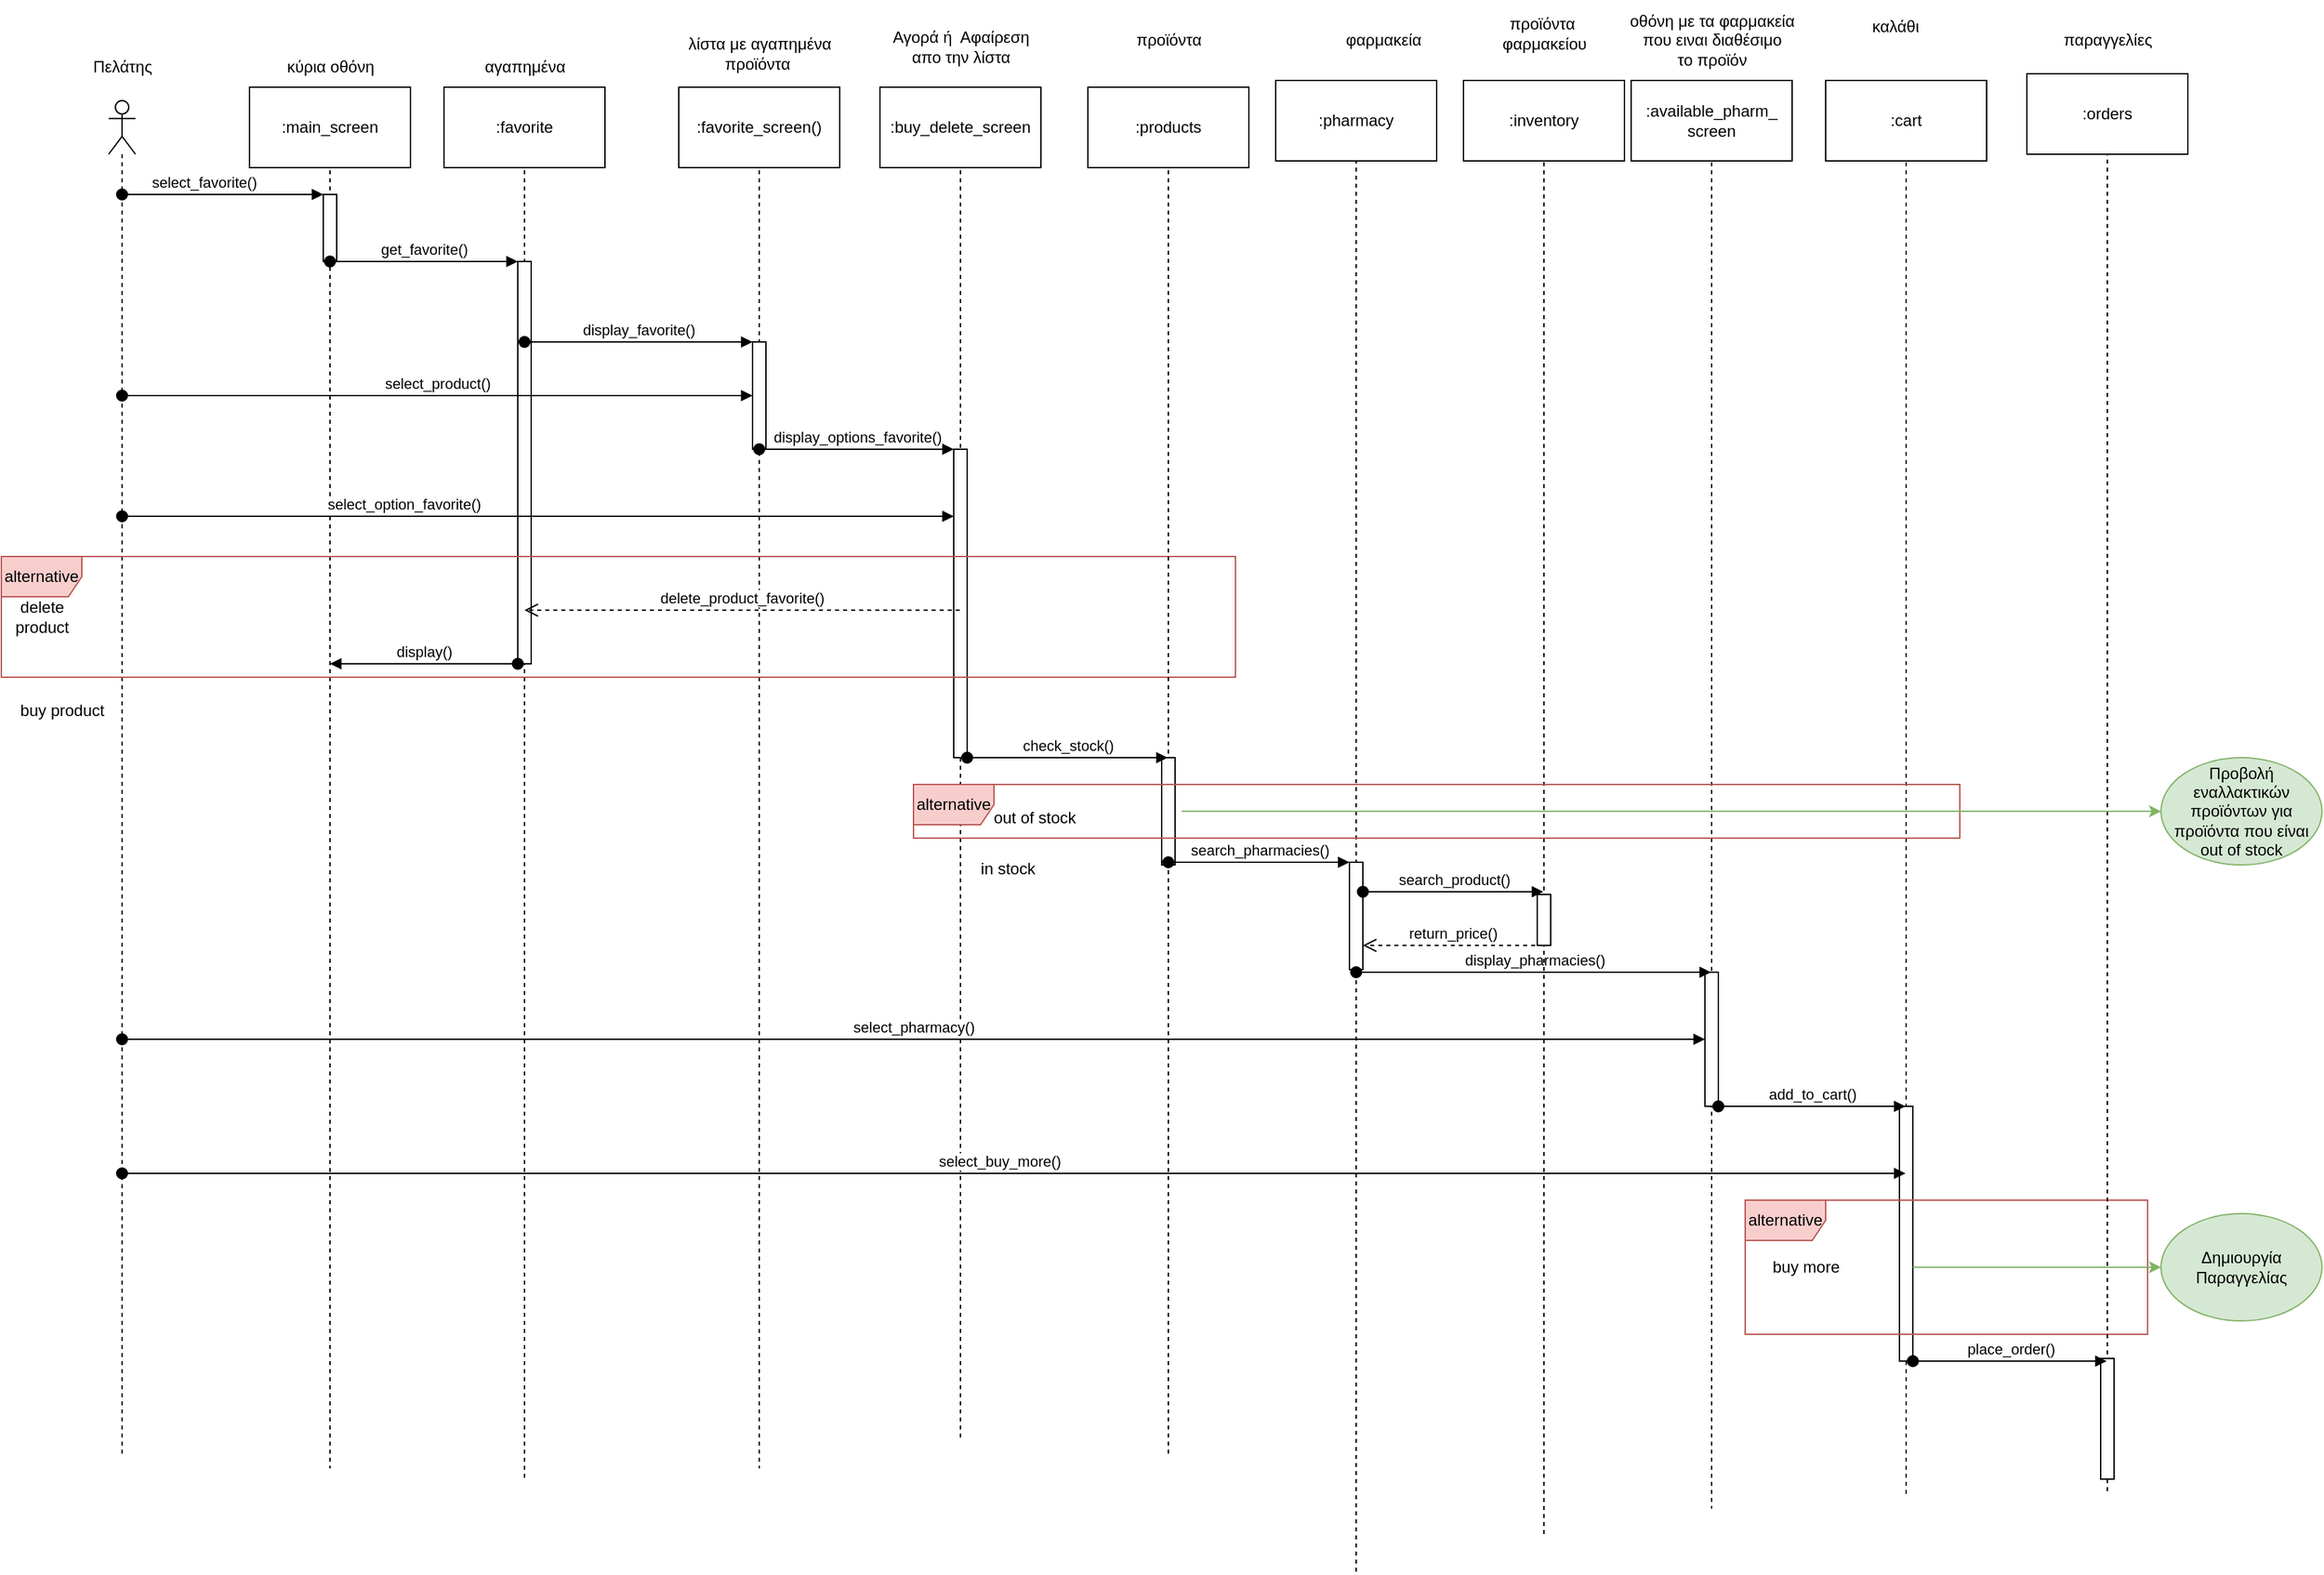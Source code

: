 <mxfile version="21.2.1" type="device">
  <diagram name="Page-1" id="ulki-N4J8WldrZATpQrh">
    <mxGraphModel dx="521" dy="613" grid="1" gridSize="10" guides="1" tooltips="1" connect="1" arrows="1" fold="1" page="1" pageScale="1" pageWidth="850" pageHeight="1100" math="0" shadow="0">
      <root>
        <mxCell id="0" />
        <mxCell id="1" parent="0" />
        <mxCell id="xNq4Y7TESOwuwN4H6xTc-1" value="" style="shape=umlLifeline;perimeter=lifelinePerimeter;whiteSpace=wrap;html=1;container=1;dropTarget=0;collapsible=0;recursiveResize=0;outlineConnect=0;portConstraint=eastwest;newEdgeStyle={&quot;edgeStyle&quot;:&quot;elbowEdgeStyle&quot;,&quot;elbow&quot;:&quot;vertical&quot;,&quot;curved&quot;:0,&quot;rounded&quot;:0};participant=umlActor;" parent="1" vertex="1">
          <mxGeometry x="80" y="110" width="20" height="1010" as="geometry" />
        </mxCell>
        <mxCell id="xNq4Y7TESOwuwN4H6xTc-2" value="Πελάτης" style="text;html=1;align=center;verticalAlign=middle;resizable=0;points=[];autosize=1;strokeColor=none;fillColor=none;" parent="1" vertex="1">
          <mxGeometry x="55" y="70" width="70" height="30" as="geometry" />
        </mxCell>
        <mxCell id="xNq4Y7TESOwuwN4H6xTc-3" value="" style="shape=umlLifeline;perimeter=lifelinePerimeter;whiteSpace=wrap;html=1;container=1;dropTarget=0;collapsible=0;recursiveResize=0;outlineConnect=0;portConstraint=eastwest;newEdgeStyle={&quot;edgeStyle&quot;:&quot;elbowEdgeStyle&quot;,&quot;elbow&quot;:&quot;vertical&quot;,&quot;curved&quot;:0,&quot;rounded&quot;:0};participant=umlBoundary;" parent="1" vertex="1">
          <mxGeometry x="220" y="110" width="50" height="1020" as="geometry" />
        </mxCell>
        <mxCell id="xNq4Y7TESOwuwN4H6xTc-7" value="" style="html=1;points=[];perimeter=orthogonalPerimeter;outlineConnect=0;targetShapes=umlLifeline;portConstraint=eastwest;newEdgeStyle={&quot;edgeStyle&quot;:&quot;elbowEdgeStyle&quot;,&quot;elbow&quot;:&quot;vertical&quot;,&quot;curved&quot;:0,&quot;rounded&quot;:0};" parent="xNq4Y7TESOwuwN4H6xTc-3" vertex="1">
          <mxGeometry x="20" y="70" width="10" height="50" as="geometry" />
        </mxCell>
        <mxCell id="xNq4Y7TESOwuwN4H6xTc-4" value="κύρια οθόνη" style="text;html=1;align=center;verticalAlign=middle;resizable=0;points=[];autosize=1;strokeColor=none;fillColor=none;" parent="1" vertex="1">
          <mxGeometry x="200" y="70" width="90" height="30" as="geometry" />
        </mxCell>
        <mxCell id="xNq4Y7TESOwuwN4H6xTc-5" value="" style="shape=umlLifeline;perimeter=lifelinePerimeter;whiteSpace=wrap;html=1;container=1;dropTarget=0;collapsible=0;recursiveResize=0;outlineConnect=0;portConstraint=eastwest;newEdgeStyle={&quot;edgeStyle&quot;:&quot;elbowEdgeStyle&quot;,&quot;elbow&quot;:&quot;vertical&quot;,&quot;curved&quot;:0,&quot;rounded&quot;:0};participant=umlEntity;" parent="1" vertex="1">
          <mxGeometry x="370" y="110" width="40" height="1030" as="geometry" />
        </mxCell>
        <mxCell id="xNq4Y7TESOwuwN4H6xTc-9" value="" style="html=1;points=[];perimeter=orthogonalPerimeter;outlineConnect=0;targetShapes=umlLifeline;portConstraint=eastwest;newEdgeStyle={&quot;edgeStyle&quot;:&quot;elbowEdgeStyle&quot;,&quot;elbow&quot;:&quot;vertical&quot;,&quot;curved&quot;:0,&quot;rounded&quot;:0};" parent="xNq4Y7TESOwuwN4H6xTc-5" vertex="1">
          <mxGeometry x="15" y="120" width="10" height="300" as="geometry" />
        </mxCell>
        <mxCell id="xNq4Y7TESOwuwN4H6xTc-6" value="αγαπημένα" style="text;html=1;align=center;verticalAlign=middle;resizable=0;points=[];autosize=1;strokeColor=none;fillColor=none;" parent="1" vertex="1">
          <mxGeometry x="350" y="70" width="80" height="30" as="geometry" />
        </mxCell>
        <mxCell id="xNq4Y7TESOwuwN4H6xTc-8" value="select_favorite()" style="html=1;verticalAlign=bottom;startArrow=oval;endArrow=block;startSize=8;edgeStyle=elbowEdgeStyle;elbow=vertical;curved=0;rounded=0;" parent="1" source="xNq4Y7TESOwuwN4H6xTc-1" target="xNq4Y7TESOwuwN4H6xTc-7" edge="1">
          <mxGeometry x="-0.196" relative="1" as="geometry">
            <mxPoint x="180" y="180" as="sourcePoint" />
            <Array as="points">
              <mxPoint x="200" y="180" />
            </Array>
            <mxPoint as="offset" />
          </mxGeometry>
        </mxCell>
        <mxCell id="xNq4Y7TESOwuwN4H6xTc-10" value="get_favorite()" style="html=1;verticalAlign=bottom;startArrow=oval;endArrow=block;startSize=8;edgeStyle=elbowEdgeStyle;elbow=vertical;curved=0;rounded=0;" parent="1" source="xNq4Y7TESOwuwN4H6xTc-3" target="xNq4Y7TESOwuwN4H6xTc-9" edge="1">
          <mxGeometry relative="1" as="geometry">
            <mxPoint x="280" y="240" as="sourcePoint" />
            <Array as="points">
              <mxPoint x="290" y="230" />
              <mxPoint x="240" y="230" />
            </Array>
          </mxGeometry>
        </mxCell>
        <mxCell id="xNq4Y7TESOwuwN4H6xTc-11" value="" style="shape=umlLifeline;perimeter=lifelinePerimeter;whiteSpace=wrap;html=1;container=1;dropTarget=0;collapsible=0;recursiveResize=0;outlineConnect=0;portConstraint=eastwest;newEdgeStyle={&quot;edgeStyle&quot;:&quot;elbowEdgeStyle&quot;,&quot;elbow&quot;:&quot;vertical&quot;,&quot;curved&quot;:0,&quot;rounded&quot;:0};participant=umlBoundary;" parent="1" vertex="1">
          <mxGeometry x="540" y="110" width="50" height="1020" as="geometry" />
        </mxCell>
        <mxCell id="xNq4Y7TESOwuwN4H6xTc-13" value="" style="html=1;points=[];perimeter=orthogonalPerimeter;outlineConnect=0;targetShapes=umlLifeline;portConstraint=eastwest;newEdgeStyle={&quot;edgeStyle&quot;:&quot;elbowEdgeStyle&quot;,&quot;elbow&quot;:&quot;vertical&quot;,&quot;curved&quot;:0,&quot;rounded&quot;:0};" parent="xNq4Y7TESOwuwN4H6xTc-11" vertex="1">
          <mxGeometry x="20" y="180" width="10" height="80" as="geometry" />
        </mxCell>
        <mxCell id="xNq4Y7TESOwuwN4H6xTc-12" value="λίστα με αγαπημένα&lt;br style=&quot;border-color: var(--border-color);&quot;&gt;&lt;span style=&quot;border-color: var(--border-color);&quot;&gt;προϊόντα&amp;nbsp;&lt;/span&gt;" style="text;html=1;align=center;verticalAlign=middle;resizable=0;points=[];autosize=1;strokeColor=none;fillColor=none;" parent="1" vertex="1">
          <mxGeometry x="500" y="55" width="130" height="40" as="geometry" />
        </mxCell>
        <mxCell id="xNq4Y7TESOwuwN4H6xTc-14" value="display_favorite()" style="html=1;verticalAlign=bottom;startArrow=oval;endArrow=block;startSize=8;edgeStyle=elbowEdgeStyle;elbow=vertical;curved=0;rounded=0;" parent="1" source="xNq4Y7TESOwuwN4H6xTc-5" target="xNq4Y7TESOwuwN4H6xTc-13" edge="1">
          <mxGeometry relative="1" as="geometry">
            <mxPoint x="500" y="310" as="sourcePoint" />
            <Array as="points">
              <mxPoint x="450" y="290" />
            </Array>
          </mxGeometry>
        </mxCell>
        <mxCell id="xNq4Y7TESOwuwN4H6xTc-15" value="select_product()" style="html=1;verticalAlign=bottom;startArrow=oval;startFill=1;endArrow=block;startSize=8;edgeStyle=elbowEdgeStyle;elbow=vertical;curved=0;rounded=0;" parent="1" source="xNq4Y7TESOwuwN4H6xTc-1" target="xNq4Y7TESOwuwN4H6xTc-13" edge="1">
          <mxGeometry width="60" relative="1" as="geometry">
            <mxPoint x="310" y="340" as="sourcePoint" />
            <mxPoint x="370" y="340" as="targetPoint" />
          </mxGeometry>
        </mxCell>
        <mxCell id="xNq4Y7TESOwuwN4H6xTc-17" value="" style="shape=umlLifeline;perimeter=lifelinePerimeter;whiteSpace=wrap;html=1;container=1;dropTarget=0;collapsible=0;recursiveResize=0;outlineConnect=0;portConstraint=eastwest;newEdgeStyle={&quot;edgeStyle&quot;:&quot;elbowEdgeStyle&quot;,&quot;elbow&quot;:&quot;vertical&quot;,&quot;curved&quot;:0,&quot;rounded&quot;:0};participant=umlBoundary;" parent="1" vertex="1">
          <mxGeometry x="690" y="110" width="50" height="1000" as="geometry" />
        </mxCell>
        <mxCell id="xNq4Y7TESOwuwN4H6xTc-19" value="" style="html=1;points=[];perimeter=orthogonalPerimeter;outlineConnect=0;targetShapes=umlLifeline;portConstraint=eastwest;newEdgeStyle={&quot;edgeStyle&quot;:&quot;elbowEdgeStyle&quot;,&quot;elbow&quot;:&quot;vertical&quot;,&quot;curved&quot;:0,&quot;rounded&quot;:0};" parent="xNq4Y7TESOwuwN4H6xTc-17" vertex="1">
          <mxGeometry x="20" y="260" width="10" height="230" as="geometry" />
        </mxCell>
        <mxCell id="xNq4Y7TESOwuwN4H6xTc-18" value="Αγορά ή&amp;nbsp; Αφαίρεση&lt;br style=&quot;border-color: var(--border-color);&quot;&gt;&lt;span style=&quot;border-color: var(--border-color);&quot;&gt;απο την λίστα&lt;/span&gt;" style="text;html=1;align=center;verticalAlign=middle;resizable=0;points=[];autosize=1;strokeColor=none;fillColor=none;" parent="1" vertex="1">
          <mxGeometry x="650" y="50" width="130" height="40" as="geometry" />
        </mxCell>
        <mxCell id="xNq4Y7TESOwuwN4H6xTc-20" value="display_options_favorite()" style="html=1;verticalAlign=bottom;startArrow=oval;endArrow=block;startSize=8;edgeStyle=elbowEdgeStyle;elbow=vertical;curved=0;rounded=0;" parent="1" source="xNq4Y7TESOwuwN4H6xTc-11" target="xNq4Y7TESOwuwN4H6xTc-19" edge="1">
          <mxGeometry relative="1" as="geometry">
            <mxPoint x="650" y="370" as="sourcePoint" />
            <Array as="points">
              <mxPoint x="600" y="370" />
            </Array>
          </mxGeometry>
        </mxCell>
        <mxCell id="xNq4Y7TESOwuwN4H6xTc-21" value="select_option_favorite()" style="html=1;verticalAlign=bottom;startArrow=oval;startFill=1;endArrow=block;startSize=8;edgeStyle=elbowEdgeStyle;elbow=vertical;curved=0;rounded=0;" parent="1" source="xNq4Y7TESOwuwN4H6xTc-1" target="xNq4Y7TESOwuwN4H6xTc-19" edge="1">
          <mxGeometry x="-0.322" width="60" relative="1" as="geometry">
            <mxPoint x="410" y="430" as="sourcePoint" />
            <mxPoint x="470" y="430" as="targetPoint" />
            <Array as="points">
              <mxPoint x="210" y="420" />
            </Array>
            <mxPoint as="offset" />
          </mxGeometry>
        </mxCell>
        <mxCell id="xNq4Y7TESOwuwN4H6xTc-22" value="alternative" style="shape=umlFrame;whiteSpace=wrap;html=1;pointerEvents=0;fillColor=#f8cecc;strokeColor=#b85450;" parent="1" vertex="1">
          <mxGeometry y="450" width="920" height="90" as="geometry" />
        </mxCell>
        <mxCell id="xNq4Y7TESOwuwN4H6xTc-23" value="delete&lt;br&gt;product" style="text;html=1;align=center;verticalAlign=middle;resizable=0;points=[];autosize=1;strokeColor=none;fillColor=none;" parent="1" vertex="1">
          <mxGeometry y="475" width="60" height="40" as="geometry" />
        </mxCell>
        <mxCell id="xNq4Y7TESOwuwN4H6xTc-24" value="delete_product_favorite()" style="html=1;verticalAlign=bottom;endArrow=open;dashed=1;endSize=8;edgeStyle=elbowEdgeStyle;elbow=vertical;curved=0;rounded=0;" parent="1" source="xNq4Y7TESOwuwN4H6xTc-17" target="xNq4Y7TESOwuwN4H6xTc-5" edge="1">
          <mxGeometry relative="1" as="geometry">
            <mxPoint x="530" y="494.5" as="sourcePoint" />
            <mxPoint x="450" y="494.5" as="targetPoint" />
            <Array as="points">
              <mxPoint x="480" y="490" />
            </Array>
          </mxGeometry>
        </mxCell>
        <mxCell id="xNq4Y7TESOwuwN4H6xTc-29" value="display()" style="html=1;verticalAlign=bottom;startArrow=oval;startFill=1;endArrow=block;startSize=8;edgeStyle=elbowEdgeStyle;elbow=vertical;curved=0;rounded=0;" parent="1" target="xNq4Y7TESOwuwN4H6xTc-3" edge="1">
          <mxGeometry width="60" relative="1" as="geometry">
            <mxPoint x="385" y="530" as="sourcePoint" />
            <mxPoint x="290" y="360" as="targetPoint" />
            <Array as="points">
              <mxPoint x="350" y="530" />
            </Array>
          </mxGeometry>
        </mxCell>
        <mxCell id="xNq4Y7TESOwuwN4H6xTc-30" value="" style="shape=umlLifeline;perimeter=lifelinePerimeter;whiteSpace=wrap;html=1;container=1;dropTarget=0;collapsible=0;recursiveResize=0;outlineConnect=0;portConstraint=eastwest;newEdgeStyle={&quot;edgeStyle&quot;:&quot;elbowEdgeStyle&quot;,&quot;elbow&quot;:&quot;vertical&quot;,&quot;curved&quot;:0,&quot;rounded&quot;:0};participant=umlEntity;" parent="1" vertex="1">
          <mxGeometry x="850" y="110" width="40" height="1010" as="geometry" />
        </mxCell>
        <mxCell id="xNq4Y7TESOwuwN4H6xTc-31" value="" style="html=1;points=[];perimeter=orthogonalPerimeter;outlineConnect=0;targetShapes=umlLifeline;portConstraint=eastwest;newEdgeStyle={&quot;edgeStyle&quot;:&quot;elbowEdgeStyle&quot;,&quot;elbow&quot;:&quot;vertical&quot;,&quot;curved&quot;:0,&quot;rounded&quot;:0};" parent="xNq4Y7TESOwuwN4H6xTc-30" vertex="1">
          <mxGeometry x="15" y="490" width="10" height="80" as="geometry" />
        </mxCell>
        <mxCell id="xNq4Y7TESOwuwN4H6xTc-32" value="check_stock()" style="html=1;verticalAlign=bottom;startArrow=oval;startFill=1;endArrow=block;startSize=8;edgeStyle=elbowEdgeStyle;elbow=vertical;curved=0;rounded=0;" parent="1" target="xNq4Y7TESOwuwN4H6xTc-30" edge="1">
          <mxGeometry width="60" relative="1" as="geometry">
            <mxPoint x="720" y="600" as="sourcePoint" />
            <mxPoint x="800" y="600" as="targetPoint" />
            <Array as="points">
              <mxPoint x="800" y="600" />
            </Array>
          </mxGeometry>
        </mxCell>
        <mxCell id="xNq4Y7TESOwuwN4H6xTc-33" value="προϊόντα" style="text;html=1;align=center;verticalAlign=middle;resizable=0;points=[];autosize=1;strokeColor=none;fillColor=none;" parent="1" vertex="1">
          <mxGeometry x="835" y="50" width="70" height="30" as="geometry" />
        </mxCell>
        <mxCell id="xNq4Y7TESOwuwN4H6xTc-34" value="" style="shape=umlLifeline;perimeter=lifelinePerimeter;whiteSpace=wrap;html=1;container=1;dropTarget=0;collapsible=0;recursiveResize=0;outlineConnect=0;portConstraint=eastwest;newEdgeStyle={&quot;edgeStyle&quot;:&quot;elbowEdgeStyle&quot;,&quot;elbow&quot;:&quot;vertical&quot;,&quot;curved&quot;:0,&quot;rounded&quot;:0};participant=umlEntity;" parent="1" vertex="1">
          <mxGeometry x="990" y="108" width="40" height="1100" as="geometry" />
        </mxCell>
        <mxCell id="xNq4Y7TESOwuwN4H6xTc-36" value="" style="html=1;points=[];perimeter=orthogonalPerimeter;outlineConnect=0;targetShapes=umlLifeline;portConstraint=eastwest;newEdgeStyle={&quot;edgeStyle&quot;:&quot;elbowEdgeStyle&quot;,&quot;elbow&quot;:&quot;vertical&quot;,&quot;curved&quot;:0,&quot;rounded&quot;:0};" parent="xNq4Y7TESOwuwN4H6xTc-34" vertex="1">
          <mxGeometry x="15" y="570" width="10" height="80" as="geometry" />
        </mxCell>
        <mxCell id="xNq4Y7TESOwuwN4H6xTc-35" value="φαρμακεία" style="text;html=1;align=center;verticalAlign=middle;resizable=0;points=[];autosize=1;strokeColor=none;fillColor=none;" parent="1" vertex="1">
          <mxGeometry x="990" y="50" width="80" height="30" as="geometry" />
        </mxCell>
        <mxCell id="xNq4Y7TESOwuwN4H6xTc-37" value="search_pharmacies()" style="html=1;verticalAlign=bottom;startArrow=oval;endArrow=block;startSize=8;edgeStyle=elbowEdgeStyle;elbow=vertical;curved=0;rounded=0;" parent="1" source="xNq4Y7TESOwuwN4H6xTc-30" target="xNq4Y7TESOwuwN4H6xTc-36" edge="1">
          <mxGeometry relative="1" as="geometry">
            <mxPoint x="910" y="680" as="sourcePoint" />
            <Array as="points">
              <mxPoint x="880" y="680" />
            </Array>
          </mxGeometry>
        </mxCell>
        <mxCell id="xNq4Y7TESOwuwN4H6xTc-40" value="" style="shape=umlLifeline;perimeter=lifelinePerimeter;whiteSpace=wrap;html=1;container=1;dropTarget=0;collapsible=0;recursiveResize=0;outlineConnect=0;portConstraint=eastwest;newEdgeStyle={&quot;edgeStyle&quot;:&quot;elbowEdgeStyle&quot;,&quot;elbow&quot;:&quot;vertical&quot;,&quot;curved&quot;:0,&quot;rounded&quot;:0};participant=umlBoundary;" parent="1" vertex="1">
          <mxGeometry x="1250" y="110" width="50" height="1050" as="geometry" />
        </mxCell>
        <mxCell id="xNq4Y7TESOwuwN4H6xTc-43" value="" style="html=1;points=[];perimeter=orthogonalPerimeter;outlineConnect=0;targetShapes=umlLifeline;portConstraint=eastwest;newEdgeStyle={&quot;edgeStyle&quot;:&quot;elbowEdgeStyle&quot;,&quot;elbow&quot;:&quot;vertical&quot;,&quot;curved&quot;:0,&quot;rounded&quot;:0};" parent="xNq4Y7TESOwuwN4H6xTc-40" vertex="1">
          <mxGeometry x="20" y="650" width="10" height="100" as="geometry" />
        </mxCell>
        <mxCell id="xNq4Y7TESOwuwN4H6xTc-41" value="οθόνη με τα φαρμακεία&lt;br style=&quot;border-color: var(--border-color);&quot;&gt;&lt;span style=&quot;border-color: var(--border-color);&quot;&gt;που ειναι διαθέσιμο&lt;/span&gt;&lt;br style=&quot;border-color: var(--border-color);&quot;&gt;&lt;span style=&quot;border-color: var(--border-color);&quot;&gt;το προϊόν&lt;/span&gt;" style="text;html=1;align=center;verticalAlign=middle;resizable=0;points=[];autosize=1;strokeColor=none;fillColor=none;" parent="1" vertex="1">
          <mxGeometry x="1200" y="35" width="150" height="60" as="geometry" />
        </mxCell>
        <mxCell id="xNq4Y7TESOwuwN4H6xTc-42" value="display_pharmacies()" style="html=1;verticalAlign=bottom;startArrow=oval;startFill=1;endArrow=block;startSize=8;edgeStyle=elbowEdgeStyle;elbow=vertical;curved=0;rounded=0;" parent="1" source="xNq4Y7TESOwuwN4H6xTc-34" target="xNq4Y7TESOwuwN4H6xTc-40" edge="1">
          <mxGeometry width="60" relative="1" as="geometry">
            <mxPoint x="1010" y="760" as="sourcePoint" />
            <mxPoint x="1070" y="760" as="targetPoint" />
            <Array as="points">
              <mxPoint x="1080" y="760" />
            </Array>
          </mxGeometry>
        </mxCell>
        <mxCell id="xNq4Y7TESOwuwN4H6xTc-44" value="select_pharmacy()" style="html=1;verticalAlign=bottom;startArrow=oval;startFill=1;endArrow=block;startSize=8;edgeStyle=elbowEdgeStyle;elbow=vertical;curved=0;rounded=0;" parent="1" source="xNq4Y7TESOwuwN4H6xTc-1" target="xNq4Y7TESOwuwN4H6xTc-43" edge="1">
          <mxGeometry x="-0.001" width="60" relative="1" as="geometry">
            <mxPoint x="100" y="770" as="sourcePoint" />
            <mxPoint x="160" y="770" as="targetPoint" />
            <mxPoint as="offset" />
          </mxGeometry>
        </mxCell>
        <mxCell id="xNq4Y7TESOwuwN4H6xTc-45" value="" style="shape=umlLifeline;perimeter=lifelinePerimeter;whiteSpace=wrap;html=1;container=1;dropTarget=0;collapsible=0;recursiveResize=0;outlineConnect=0;portConstraint=eastwest;newEdgeStyle={&quot;edgeStyle&quot;:&quot;elbowEdgeStyle&quot;,&quot;elbow&quot;:&quot;vertical&quot;,&quot;curved&quot;:0,&quot;rounded&quot;:0};participant=umlEntity;" parent="1" vertex="1">
          <mxGeometry x="1400" y="110" width="40" height="1040" as="geometry" />
        </mxCell>
        <mxCell id="xNq4Y7TESOwuwN4H6xTc-49" value="" style="html=1;points=[];perimeter=orthogonalPerimeter;outlineConnect=0;targetShapes=umlLifeline;portConstraint=eastwest;newEdgeStyle={&quot;edgeStyle&quot;:&quot;elbowEdgeStyle&quot;,&quot;elbow&quot;:&quot;vertical&quot;,&quot;curved&quot;:0,&quot;rounded&quot;:0};" parent="xNq4Y7TESOwuwN4H6xTc-45" vertex="1">
          <mxGeometry x="15" y="750" width="10" height="190" as="geometry" />
        </mxCell>
        <mxCell id="xNq4Y7TESOwuwN4H6xTc-47" value="&amp;nbsp;καλάθι" style="text;html=1;align=center;verticalAlign=middle;resizable=0;points=[];autosize=1;strokeColor=none;fillColor=none;" parent="1" vertex="1">
          <mxGeometry x="1380" y="40" width="60" height="30" as="geometry" />
        </mxCell>
        <mxCell id="xNq4Y7TESOwuwN4H6xTc-48" value="add_to_cart()" style="html=1;verticalAlign=bottom;startArrow=oval;startFill=1;endArrow=block;startSize=8;edgeStyle=elbowEdgeStyle;elbow=vertical;curved=0;rounded=0;" parent="1" source="xNq4Y7TESOwuwN4H6xTc-43" target="xNq4Y7TESOwuwN4H6xTc-45" edge="1">
          <mxGeometry width="60" relative="1" as="geometry">
            <mxPoint x="1180" y="860" as="sourcePoint" />
            <mxPoint x="1240" y="860" as="targetPoint" />
            <Array as="points">
              <mxPoint x="1380" y="860" />
              <mxPoint x="1380" y="870" />
              <mxPoint x="1240" y="860" />
            </Array>
          </mxGeometry>
        </mxCell>
        <mxCell id="xNq4Y7TESOwuwN4H6xTc-50" value="select_buy_more()" style="html=1;verticalAlign=bottom;startArrow=oval;startFill=1;endArrow=block;startSize=8;edgeStyle=elbowEdgeStyle;elbow=vertical;curved=0;rounded=0;" parent="1" source="xNq4Y7TESOwuwN4H6xTc-1" target="xNq4Y7TESOwuwN4H6xTc-45" edge="1">
          <mxGeometry x="-0.016" width="60" relative="1" as="geometry">
            <mxPoint x="300" y="870" as="sourcePoint" />
            <mxPoint x="360" y="870" as="targetPoint" />
            <Array as="points">
              <mxPoint x="1180" y="910" />
            </Array>
            <mxPoint as="offset" />
          </mxGeometry>
        </mxCell>
        <mxCell id="xNq4Y7TESOwuwN4H6xTc-51" value="alternative" style="shape=umlFrame;whiteSpace=wrap;html=1;pointerEvents=0;fillColor=#f8cecc;strokeColor=#b85450;" parent="1" vertex="1">
          <mxGeometry x="1300" y="930" width="300" height="100" as="geometry" />
        </mxCell>
        <mxCell id="xNq4Y7TESOwuwN4H6xTc-53" value="" style="shape=umlLifeline;perimeter=lifelinePerimeter;whiteSpace=wrap;html=1;container=1;dropTarget=0;collapsible=0;recursiveResize=0;outlineConnect=0;portConstraint=eastwest;newEdgeStyle={&quot;edgeStyle&quot;:&quot;elbowEdgeStyle&quot;,&quot;elbow&quot;:&quot;vertical&quot;,&quot;curved&quot;:0,&quot;rounded&quot;:0};participant=umlEntity;" parent="1" vertex="1">
          <mxGeometry x="1550" y="108" width="40" height="1040" as="geometry" />
        </mxCell>
        <mxCell id="xNq4Y7TESOwuwN4H6xTc-56" value="" style="html=1;points=[];perimeter=orthogonalPerimeter;outlineConnect=0;targetShapes=umlLifeline;portConstraint=eastwest;newEdgeStyle={&quot;edgeStyle&quot;:&quot;elbowEdgeStyle&quot;,&quot;elbow&quot;:&quot;vertical&quot;,&quot;curved&quot;:0,&quot;rounded&quot;:0};" parent="xNq4Y7TESOwuwN4H6xTc-53" vertex="1">
          <mxGeometry x="15" y="940" width="10" height="90" as="geometry" />
        </mxCell>
        <mxCell id="xNq4Y7TESOwuwN4H6xTc-54" value="παραγγελίες" style="text;html=1;align=center;verticalAlign=middle;resizable=0;points=[];autosize=1;strokeColor=none;fillColor=none;" parent="1" vertex="1">
          <mxGeometry x="1525" y="50" width="90" height="30" as="geometry" />
        </mxCell>
        <mxCell id="xNq4Y7TESOwuwN4H6xTc-55" value="place_order()" style="html=1;verticalAlign=bottom;startArrow=oval;startFill=1;endArrow=block;startSize=8;edgeStyle=elbowEdgeStyle;elbow=vertical;curved=0;rounded=0;" parent="1" source="xNq4Y7TESOwuwN4H6xTc-49" target="xNq4Y7TESOwuwN4H6xTc-53" edge="1">
          <mxGeometry width="60" relative="1" as="geometry">
            <mxPoint x="1320" y="980" as="sourcePoint" />
            <mxPoint x="1380" y="980" as="targetPoint" />
            <Array as="points">
              <mxPoint x="1510" y="1050" />
              <mxPoint x="1510" y="1060" />
              <mxPoint x="1360" y="1050" />
            </Array>
          </mxGeometry>
        </mxCell>
        <mxCell id="xNq4Y7TESOwuwN4H6xTc-57" value="buy product" style="text;html=1;align=center;verticalAlign=middle;resizable=0;points=[];autosize=1;strokeColor=none;fillColor=none;" parent="1" vertex="1">
          <mxGeometry y="550" width="90" height="30" as="geometry" />
        </mxCell>
        <mxCell id="xNq4Y7TESOwuwN4H6xTc-58" value="buy more" style="text;html=1;align=center;verticalAlign=middle;resizable=0;points=[];autosize=1;strokeColor=none;fillColor=none;" parent="1" vertex="1">
          <mxGeometry x="1310" y="965" width="70" height="30" as="geometry" />
        </mxCell>
        <mxCell id="VHi2MsQaX3Q0ZuuQZwCq-1" value="" style="shape=umlLifeline;perimeter=lifelinePerimeter;whiteSpace=wrap;html=1;container=1;dropTarget=0;collapsible=0;recursiveResize=0;outlineConnect=0;portConstraint=eastwest;newEdgeStyle={&quot;edgeStyle&quot;:&quot;elbowEdgeStyle&quot;,&quot;elbow&quot;:&quot;vertical&quot;,&quot;curved&quot;:0,&quot;rounded&quot;:0};participant=umlEntity;" parent="1" vertex="1">
          <mxGeometry x="1130" y="110" width="40" height="1072" as="geometry" />
        </mxCell>
        <mxCell id="VHi2MsQaX3Q0ZuuQZwCq-5" value="" style="html=1;points=[];perimeter=orthogonalPerimeter;outlineConnect=0;targetShapes=umlLifeline;portConstraint=eastwest;newEdgeStyle={&quot;edgeStyle&quot;:&quot;elbowEdgeStyle&quot;,&quot;elbow&quot;:&quot;vertical&quot;,&quot;curved&quot;:0,&quot;rounded&quot;:0};" parent="VHi2MsQaX3Q0ZuuQZwCq-1" vertex="1">
          <mxGeometry x="15" y="592" width="10" height="38" as="geometry" />
        </mxCell>
        <mxCell id="VHi2MsQaX3Q0ZuuQZwCq-2" value="προϊόντα&amp;nbsp;&lt;br&gt;φαρμακείου" style="text;html=1;align=center;verticalAlign=middle;resizable=0;points=[];autosize=1;strokeColor=none;fillColor=none;" parent="1" vertex="1">
          <mxGeometry x="1105" y="40" width="90" height="40" as="geometry" />
        </mxCell>
        <mxCell id="VHi2MsQaX3Q0ZuuQZwCq-3" value="search_product()" style="html=1;verticalAlign=bottom;startArrow=oval;startFill=1;endArrow=block;startSize=8;edgeStyle=elbowEdgeStyle;elbow=vertical;curved=0;rounded=0;" parent="1" source="xNq4Y7TESOwuwN4H6xTc-36" target="VHi2MsQaX3Q0ZuuQZwCq-1" edge="1">
          <mxGeometry width="60" relative="1" as="geometry">
            <mxPoint x="950" y="700" as="sourcePoint" />
            <mxPoint x="1010" y="700" as="targetPoint" />
            <Array as="points">
              <mxPoint x="1110" y="700" />
              <mxPoint x="990" y="700" />
            </Array>
          </mxGeometry>
        </mxCell>
        <mxCell id="VHi2MsQaX3Q0ZuuQZwCq-4" value="return_price()" style="html=1;verticalAlign=bottom;endArrow=open;dashed=1;endSize=8;edgeStyle=elbowEdgeStyle;elbow=vertical;curved=0;rounded=0;" parent="1" source="VHi2MsQaX3Q0ZuuQZwCq-1" target="xNq4Y7TESOwuwN4H6xTc-36" edge="1">
          <mxGeometry relative="1" as="geometry">
            <mxPoint x="1020" y="730" as="sourcePoint" />
            <mxPoint x="950" y="730" as="targetPoint" />
            <Array as="points">
              <mxPoint x="1120" y="740" />
              <mxPoint x="1000" y="740" />
              <mxPoint x="1010" y="750" />
              <mxPoint x="970" y="730" />
            </Array>
          </mxGeometry>
        </mxCell>
        <mxCell id="VHi2MsQaX3Q0ZuuQZwCq-6" value="alternative" style="shape=umlFrame;whiteSpace=wrap;html=1;pointerEvents=0;fillColor=#f8cecc;strokeColor=#b85450;" parent="1" vertex="1">
          <mxGeometry x="680" y="620" width="780" height="40" as="geometry" />
        </mxCell>
        <mxCell id="VHi2MsQaX3Q0ZuuQZwCq-7" value="out of stock" style="text;html=1;align=center;verticalAlign=middle;resizable=0;points=[];autosize=1;strokeColor=none;fillColor=none;" parent="1" vertex="1">
          <mxGeometry x="730" y="630" width="80" height="30" as="geometry" />
        </mxCell>
        <mxCell id="VHi2MsQaX3Q0ZuuQZwCq-8" value="Προβολή εναλλακτικών προϊόντων για προϊόντα που είναι out of stock" style="ellipse;whiteSpace=wrap;html=1;fillColor=#d5e8d4;strokeColor=#82b366;" parent="1" vertex="1">
          <mxGeometry x="1610" y="600" width="120" height="80" as="geometry" />
        </mxCell>
        <mxCell id="VHi2MsQaX3Q0ZuuQZwCq-11" value="" style="endArrow=classic;html=1;rounded=0;entryX=0;entryY=0.5;entryDx=0;entryDy=0;exitX=1.5;exitY=0.5;exitDx=0;exitDy=0;exitPerimeter=0;fillColor=#d5e8d4;strokeColor=#82b366;" parent="1" source="xNq4Y7TESOwuwN4H6xTc-31" target="VHi2MsQaX3Q0ZuuQZwCq-8" edge="1">
          <mxGeometry width="50" height="50" relative="1" as="geometry">
            <mxPoint x="790" y="730" as="sourcePoint" />
            <mxPoint x="840" y="680" as="targetPoint" />
          </mxGeometry>
        </mxCell>
        <mxCell id="VHi2MsQaX3Q0ZuuQZwCq-13" value="in stock" style="text;html=1;align=center;verticalAlign=middle;resizable=0;points=[];autosize=1;strokeColor=none;fillColor=none;" parent="1" vertex="1">
          <mxGeometry x="720" y="668" width="60" height="30" as="geometry" />
        </mxCell>
        <mxCell id="VHi2MsQaX3Q0ZuuQZwCq-14" value="Δημιουργία Παραγγελίας" style="ellipse;whiteSpace=wrap;html=1;fillColor=#d5e8d4;strokeColor=#82b366;" parent="1" vertex="1">
          <mxGeometry x="1610" y="940" width="120" height="80" as="geometry" />
        </mxCell>
        <mxCell id="VHi2MsQaX3Q0ZuuQZwCq-15" value="" style="endArrow=classic;html=1;rounded=0;entryX=0;entryY=0.5;entryDx=0;entryDy=0;fillColor=#d5e8d4;strokeColor=#82b366;" parent="1" source="xNq4Y7TESOwuwN4H6xTc-49" target="VHi2MsQaX3Q0ZuuQZwCq-14" edge="1">
          <mxGeometry width="50" height="50" relative="1" as="geometry">
            <mxPoint x="1420" y="1040" as="sourcePoint" />
            <mxPoint x="1470" y="990" as="targetPoint" />
          </mxGeometry>
        </mxCell>
        <mxCell id="SBsLl5TB-p921PdwH_xf-1" value=":main_screen" style="rounded=0;whiteSpace=wrap;html=1;" vertex="1" parent="1">
          <mxGeometry x="185" y="100" width="120" height="60" as="geometry" />
        </mxCell>
        <mxCell id="SBsLl5TB-p921PdwH_xf-2" value=":favorite_screen()" style="whiteSpace=wrap;html=1;" vertex="1" parent="1">
          <mxGeometry x="505" y="100" width="120" height="60" as="geometry" />
        </mxCell>
        <mxCell id="SBsLl5TB-p921PdwH_xf-3" value=":favorite" style="whiteSpace=wrap;html=1;" vertex="1" parent="1">
          <mxGeometry x="330" y="100" width="120" height="60" as="geometry" />
        </mxCell>
        <mxCell id="SBsLl5TB-p921PdwH_xf-4" value=":buy_delete_screen" style="whiteSpace=wrap;html=1;" vertex="1" parent="1">
          <mxGeometry x="655" y="100" width="120" height="60" as="geometry" />
        </mxCell>
        <mxCell id="SBsLl5TB-p921PdwH_xf-6" value=":products" style="whiteSpace=wrap;html=1;" vertex="1" parent="1">
          <mxGeometry x="810" y="100" width="120" height="60" as="geometry" />
        </mxCell>
        <mxCell id="SBsLl5TB-p921PdwH_xf-7" value=":pharmacy" style="whiteSpace=wrap;html=1;" vertex="1" parent="1">
          <mxGeometry x="950" y="95" width="120" height="60" as="geometry" />
        </mxCell>
        <mxCell id="SBsLl5TB-p921PdwH_xf-8" value=":inventory" style="whiteSpace=wrap;html=1;" vertex="1" parent="1">
          <mxGeometry x="1090" y="95" width="120" height="60" as="geometry" />
        </mxCell>
        <mxCell id="SBsLl5TB-p921PdwH_xf-9" value=":available_pharm_&lt;br&gt;screen" style="whiteSpace=wrap;html=1;" vertex="1" parent="1">
          <mxGeometry x="1215" y="95" width="120" height="60" as="geometry" />
        </mxCell>
        <mxCell id="SBsLl5TB-p921PdwH_xf-10" value=":cart" style="whiteSpace=wrap;html=1;" vertex="1" parent="1">
          <mxGeometry x="1360" y="95" width="120" height="60" as="geometry" />
        </mxCell>
        <mxCell id="SBsLl5TB-p921PdwH_xf-11" value=":orders" style="whiteSpace=wrap;html=1;" vertex="1" parent="1">
          <mxGeometry x="1510" y="90" width="120" height="60" as="geometry" />
        </mxCell>
      </root>
    </mxGraphModel>
  </diagram>
</mxfile>
